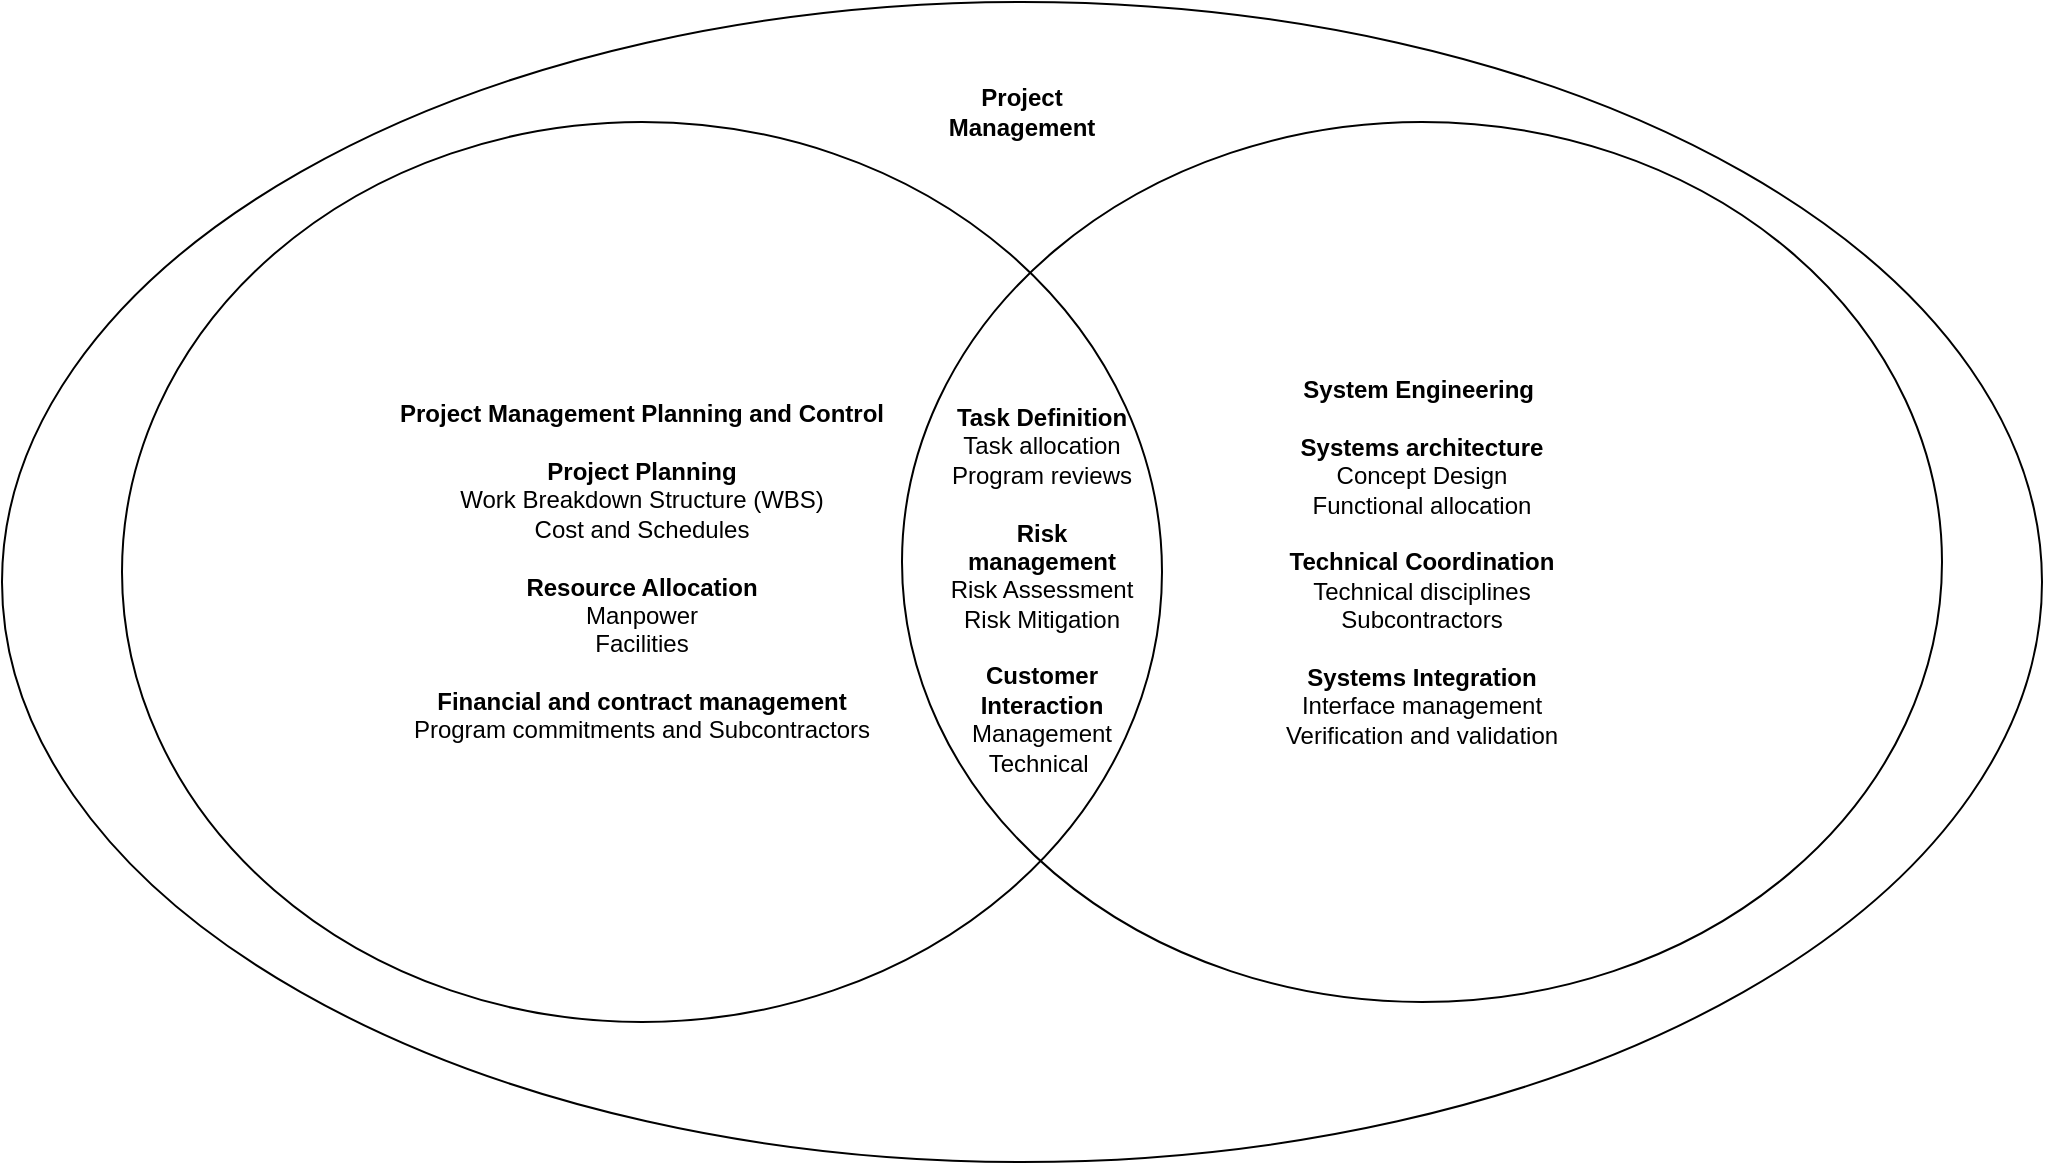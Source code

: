 <mxfile version="21.6.8" type="github">
  <diagram name="Page-1" id="qD5pyhDyu8m_vi3F-uZZ">
    <mxGraphModel dx="1050" dy="542" grid="1" gridSize="10" guides="1" tooltips="1" connect="1" arrows="1" fold="1" page="1" pageScale="1" pageWidth="1169" pageHeight="827" math="0" shadow="0">
      <root>
        <mxCell id="0" />
        <mxCell id="1" parent="0" />
        <mxCell id="pTNfW5_rCmqMBfKQuf1b-1" value="&lt;b&gt;Project Management Planning and Control&lt;/b&gt;&lt;br&gt;&lt;br&gt;&lt;b&gt;Project Planning&lt;/b&gt;&lt;br&gt;Work Breakdown Structure (WBS)&lt;br&gt;Cost and Schedules&lt;br&gt;&lt;br&gt;&lt;b&gt;Resource Allocation&lt;br&gt;&lt;/b&gt;Manpower&lt;br&gt;Facilities&lt;br&gt;&lt;br&gt;&lt;b&gt;Financial&amp;nbsp;and contract management&lt;br&gt;&lt;/b&gt;Program commitments and Subcontractors&lt;br&gt;" style="ellipse;whiteSpace=wrap;html=1;fillColor=none;" vertex="1" parent="1">
          <mxGeometry x="150" y="180" width="520" height="450" as="geometry" />
        </mxCell>
        <mxCell id="pTNfW5_rCmqMBfKQuf1b-2" value="&lt;b&gt;System Engineering&amp;nbsp;&lt;/b&gt;&lt;br&gt;&lt;br&gt;&lt;b&gt;Systems architecture&lt;/b&gt;&lt;br&gt;Concept Design&lt;br&gt;Functional allocation&lt;br&gt;&lt;br&gt;&lt;b&gt;Technical Coordination&lt;br&gt;&lt;/b&gt;Technical disciplines&lt;br&gt;Subcontractors&lt;br&gt;&lt;br&gt;&lt;b&gt;Systems Integration&lt;br&gt;&lt;/b&gt;Interface management&lt;br&gt;Verification and validation" style="ellipse;whiteSpace=wrap;html=1;fillColor=none;" vertex="1" parent="1">
          <mxGeometry x="540" y="180" width="520" height="440" as="geometry" />
        </mxCell>
        <mxCell id="pTNfW5_rCmqMBfKQuf1b-3" value="Task Definition&lt;br&gt;&lt;span style=&quot;font-weight: normal;&quot;&gt;Task allocation&lt;br&gt;Program reviews&lt;br&gt;&lt;/span&gt;&lt;br&gt;Risk management&lt;br&gt;&lt;span style=&quot;font-weight: normal;&quot;&gt;Risk Assessment&lt;br&gt;Risk Mitigation&lt;br&gt;&lt;/span&gt;&lt;br&gt;Customer Interaction&lt;br&gt;&lt;span style=&quot;font-weight: 400;&quot;&gt;Management&lt;br&gt;&lt;/span&gt;&lt;span style=&quot;font-weight: normal;&quot;&gt;Technical&amp;nbsp;&lt;/span&gt;" style="text;html=1;strokeColor=none;fillColor=none;align=center;verticalAlign=middle;whiteSpace=wrap;rounded=0;fontStyle=1" vertex="1" parent="1">
          <mxGeometry x="560" y="399" width="100" height="30" as="geometry" />
        </mxCell>
        <mxCell id="pTNfW5_rCmqMBfKQuf1b-4" value="" style="ellipse;whiteSpace=wrap;html=1;fillColor=none;" vertex="1" parent="1">
          <mxGeometry x="90" y="120" width="1020" height="580" as="geometry" />
        </mxCell>
        <mxCell id="pTNfW5_rCmqMBfKQuf1b-5" value="&lt;b&gt;Project Management&lt;/b&gt;" style="text;html=1;strokeColor=none;fillColor=none;align=center;verticalAlign=middle;whiteSpace=wrap;rounded=0;" vertex="1" parent="1">
          <mxGeometry x="570" y="160" width="60" height="30" as="geometry" />
        </mxCell>
      </root>
    </mxGraphModel>
  </diagram>
</mxfile>
